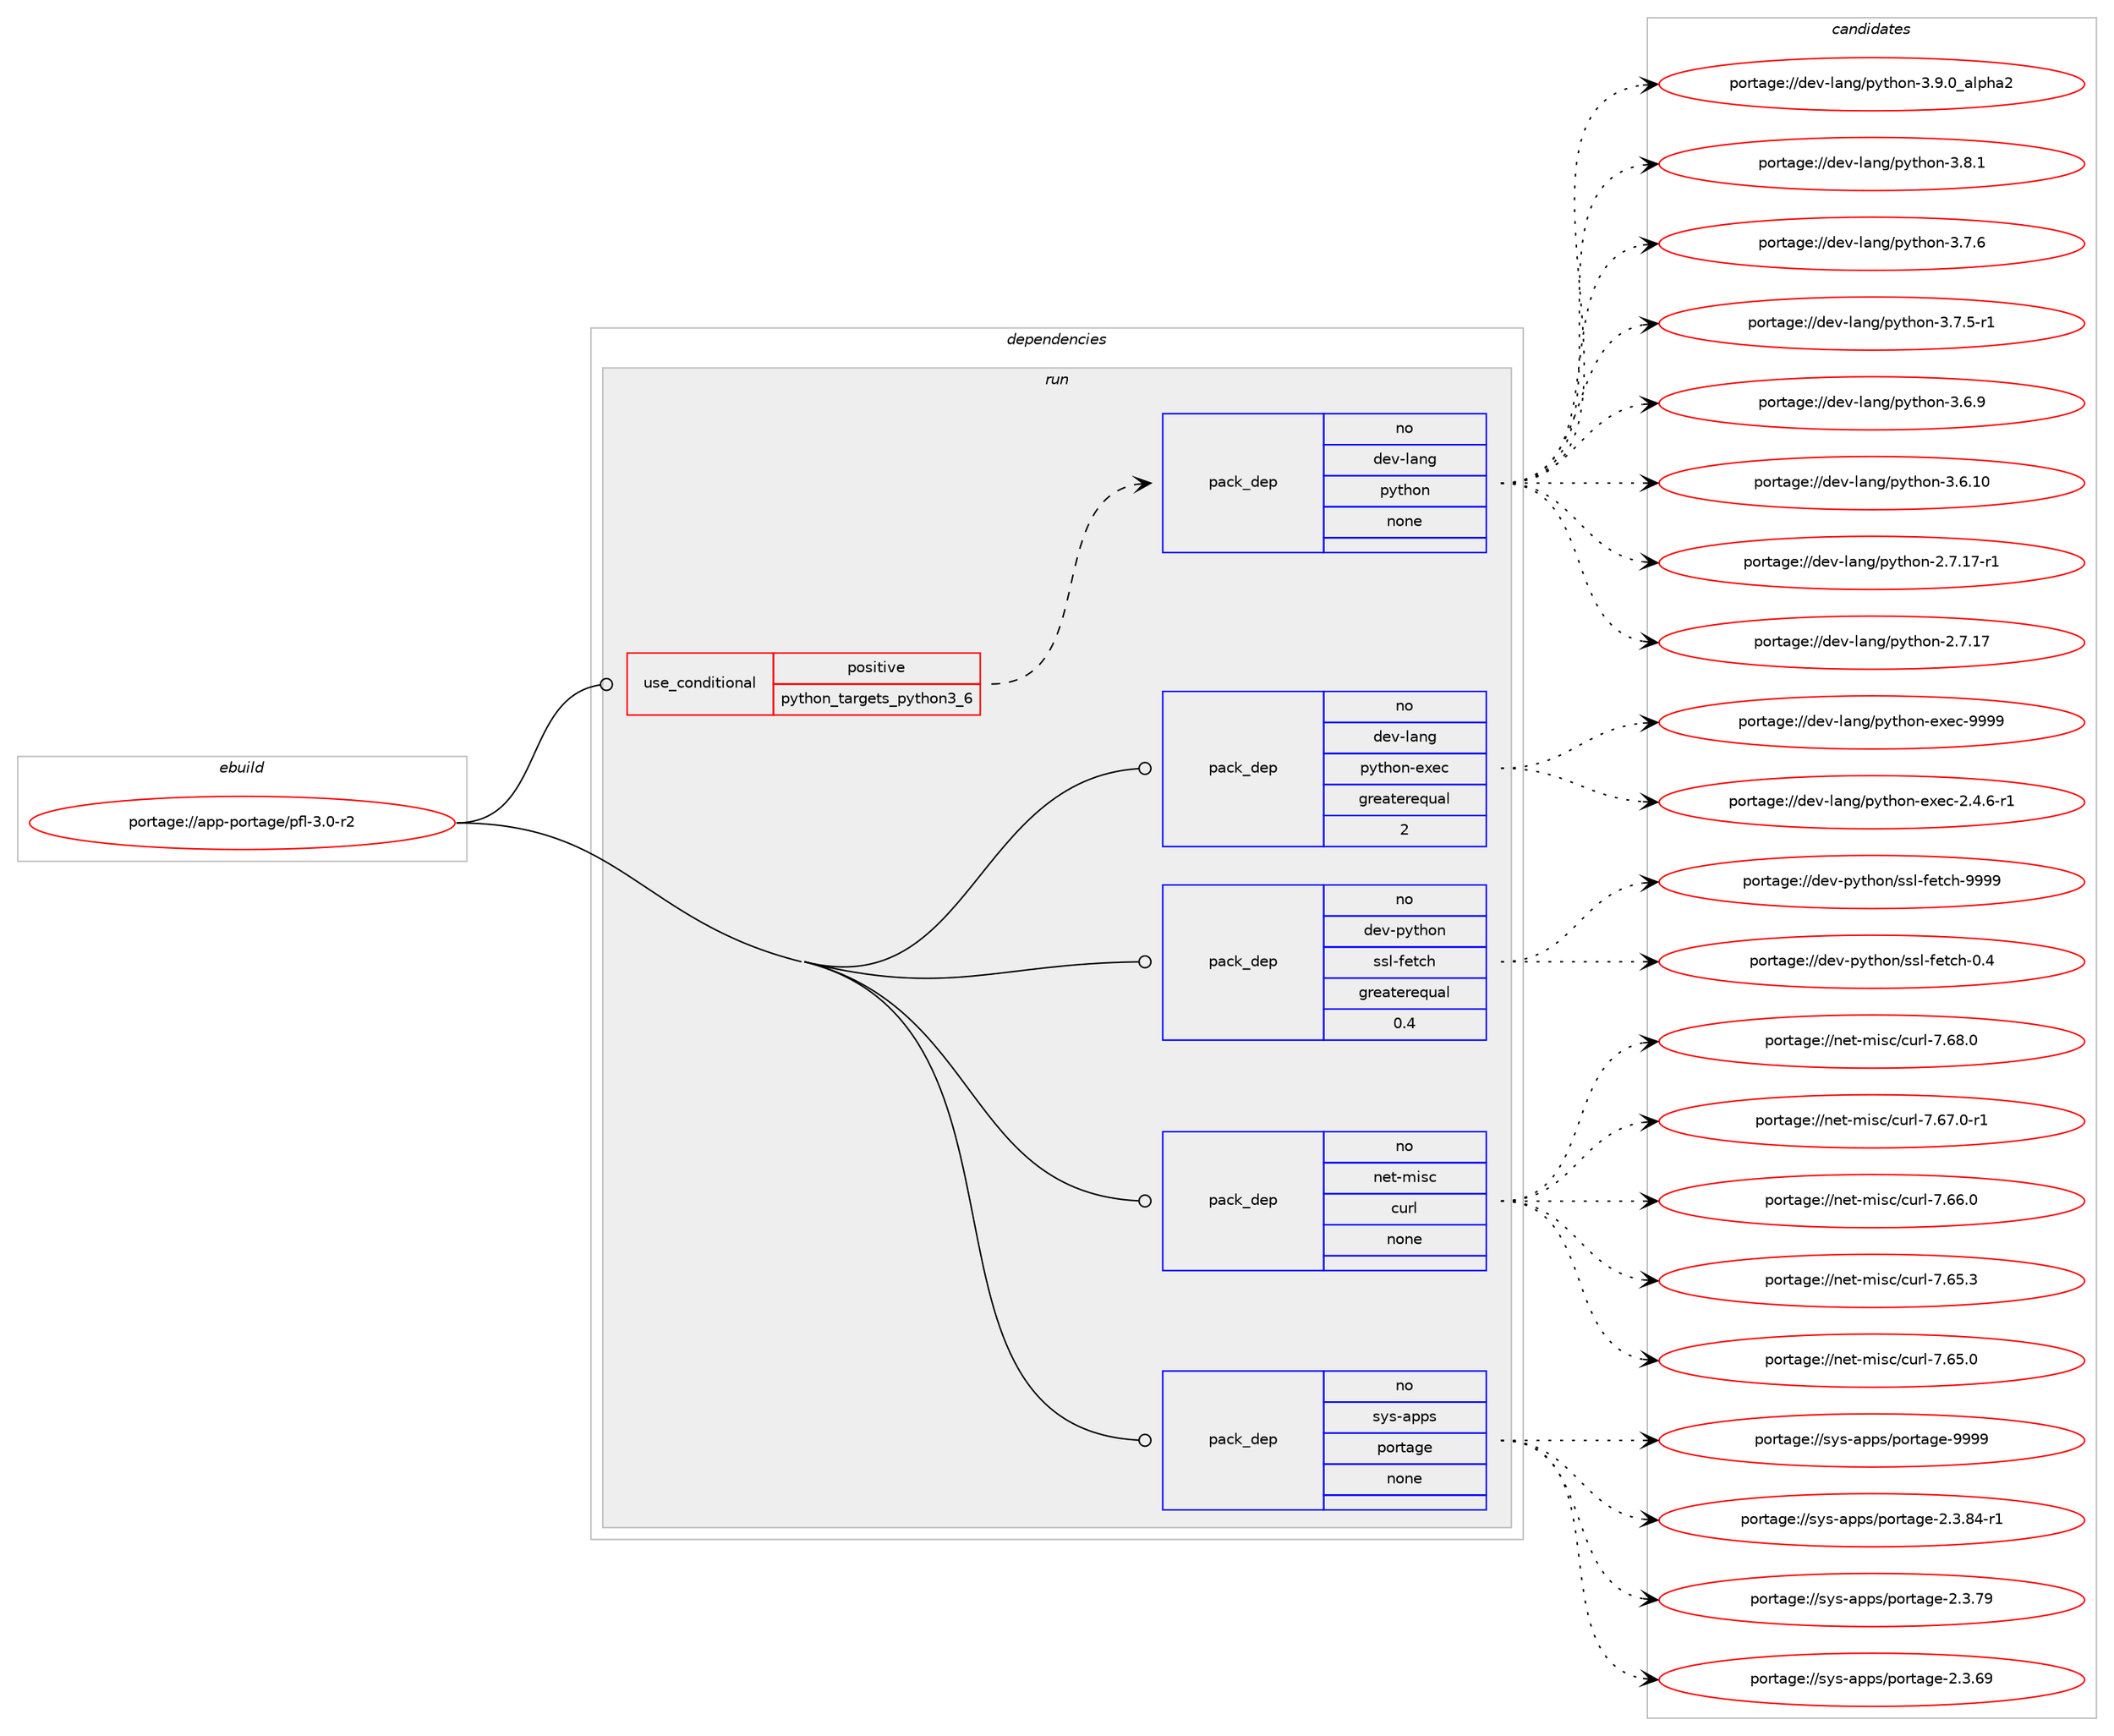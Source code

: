 digraph prolog {

# *************
# Graph options
# *************

newrank=true;
concentrate=true;
compound=true;
graph [rankdir=LR,fontname=Helvetica,fontsize=10,ranksep=1.5];#, ranksep=2.5, nodesep=0.2];
edge  [arrowhead=vee];
node  [fontname=Helvetica,fontsize=10];

# **********
# The ebuild
# **********

subgraph cluster_leftcol {
color=gray;
label=<<i>ebuild</i>>;
id [label="portage://app-portage/pfl-3.0-r2", color=red, width=4, href="../app-portage/pfl-3.0-r2.svg"];
}

# ****************
# The dependencies
# ****************

subgraph cluster_midcol {
color=gray;
label=<<i>dependencies</i>>;
subgraph cluster_compile {
fillcolor="#eeeeee";
style=filled;
label=<<i>compile</i>>;
}
subgraph cluster_compileandrun {
fillcolor="#eeeeee";
style=filled;
label=<<i>compile and run</i>>;
}
subgraph cluster_run {
fillcolor="#eeeeee";
style=filled;
label=<<i>run</i>>;
subgraph cond141098 {
dependency601272 [label=<<TABLE BORDER="0" CELLBORDER="1" CELLSPACING="0" CELLPADDING="4"><TR><TD ROWSPAN="3" CELLPADDING="10">use_conditional</TD></TR><TR><TD>positive</TD></TR><TR><TD>python_targets_python3_6</TD></TR></TABLE>>, shape=none, color=red];
subgraph pack452141 {
dependency601273 [label=<<TABLE BORDER="0" CELLBORDER="1" CELLSPACING="0" CELLPADDING="4" WIDTH="220"><TR><TD ROWSPAN="6" CELLPADDING="30">pack_dep</TD></TR><TR><TD WIDTH="110">no</TD></TR><TR><TD>dev-lang</TD></TR><TR><TD>python</TD></TR><TR><TD>none</TD></TR><TR><TD></TD></TR></TABLE>>, shape=none, color=blue];
}
dependency601272:e -> dependency601273:w [weight=20,style="dashed",arrowhead="vee"];
}
id:e -> dependency601272:w [weight=20,style="solid",arrowhead="odot"];
subgraph pack452142 {
dependency601274 [label=<<TABLE BORDER="0" CELLBORDER="1" CELLSPACING="0" CELLPADDING="4" WIDTH="220"><TR><TD ROWSPAN="6" CELLPADDING="30">pack_dep</TD></TR><TR><TD WIDTH="110">no</TD></TR><TR><TD>dev-lang</TD></TR><TR><TD>python-exec</TD></TR><TR><TD>greaterequal</TD></TR><TR><TD>2</TD></TR></TABLE>>, shape=none, color=blue];
}
id:e -> dependency601274:w [weight=20,style="solid",arrowhead="odot"];
subgraph pack452143 {
dependency601275 [label=<<TABLE BORDER="0" CELLBORDER="1" CELLSPACING="0" CELLPADDING="4" WIDTH="220"><TR><TD ROWSPAN="6" CELLPADDING="30">pack_dep</TD></TR><TR><TD WIDTH="110">no</TD></TR><TR><TD>dev-python</TD></TR><TR><TD>ssl-fetch</TD></TR><TR><TD>greaterequal</TD></TR><TR><TD>0.4</TD></TR></TABLE>>, shape=none, color=blue];
}
id:e -> dependency601275:w [weight=20,style="solid",arrowhead="odot"];
subgraph pack452144 {
dependency601276 [label=<<TABLE BORDER="0" CELLBORDER="1" CELLSPACING="0" CELLPADDING="4" WIDTH="220"><TR><TD ROWSPAN="6" CELLPADDING="30">pack_dep</TD></TR><TR><TD WIDTH="110">no</TD></TR><TR><TD>net-misc</TD></TR><TR><TD>curl</TD></TR><TR><TD>none</TD></TR><TR><TD></TD></TR></TABLE>>, shape=none, color=blue];
}
id:e -> dependency601276:w [weight=20,style="solid",arrowhead="odot"];
subgraph pack452145 {
dependency601277 [label=<<TABLE BORDER="0" CELLBORDER="1" CELLSPACING="0" CELLPADDING="4" WIDTH="220"><TR><TD ROWSPAN="6" CELLPADDING="30">pack_dep</TD></TR><TR><TD WIDTH="110">no</TD></TR><TR><TD>sys-apps</TD></TR><TR><TD>portage</TD></TR><TR><TD>none</TD></TR><TR><TD></TD></TR></TABLE>>, shape=none, color=blue];
}
id:e -> dependency601277:w [weight=20,style="solid",arrowhead="odot"];
}
}

# **************
# The candidates
# **************

subgraph cluster_choices {
rank=same;
color=gray;
label=<<i>candidates</i>>;

subgraph choice452141 {
color=black;
nodesep=1;
choice10010111845108971101034711212111610411111045514657464895971081121049750 [label="portage://dev-lang/python-3.9.0_alpha2", color=red, width=4,href="../dev-lang/python-3.9.0_alpha2.svg"];
choice100101118451089711010347112121116104111110455146564649 [label="portage://dev-lang/python-3.8.1", color=red, width=4,href="../dev-lang/python-3.8.1.svg"];
choice100101118451089711010347112121116104111110455146554654 [label="portage://dev-lang/python-3.7.6", color=red, width=4,href="../dev-lang/python-3.7.6.svg"];
choice1001011184510897110103471121211161041111104551465546534511449 [label="portage://dev-lang/python-3.7.5-r1", color=red, width=4,href="../dev-lang/python-3.7.5-r1.svg"];
choice100101118451089711010347112121116104111110455146544657 [label="portage://dev-lang/python-3.6.9", color=red, width=4,href="../dev-lang/python-3.6.9.svg"];
choice10010111845108971101034711212111610411111045514654464948 [label="portage://dev-lang/python-3.6.10", color=red, width=4,href="../dev-lang/python-3.6.10.svg"];
choice100101118451089711010347112121116104111110455046554649554511449 [label="portage://dev-lang/python-2.7.17-r1", color=red, width=4,href="../dev-lang/python-2.7.17-r1.svg"];
choice10010111845108971101034711212111610411111045504655464955 [label="portage://dev-lang/python-2.7.17", color=red, width=4,href="../dev-lang/python-2.7.17.svg"];
dependency601273:e -> choice10010111845108971101034711212111610411111045514657464895971081121049750:w [style=dotted,weight="100"];
dependency601273:e -> choice100101118451089711010347112121116104111110455146564649:w [style=dotted,weight="100"];
dependency601273:e -> choice100101118451089711010347112121116104111110455146554654:w [style=dotted,weight="100"];
dependency601273:e -> choice1001011184510897110103471121211161041111104551465546534511449:w [style=dotted,weight="100"];
dependency601273:e -> choice100101118451089711010347112121116104111110455146544657:w [style=dotted,weight="100"];
dependency601273:e -> choice10010111845108971101034711212111610411111045514654464948:w [style=dotted,weight="100"];
dependency601273:e -> choice100101118451089711010347112121116104111110455046554649554511449:w [style=dotted,weight="100"];
dependency601273:e -> choice10010111845108971101034711212111610411111045504655464955:w [style=dotted,weight="100"];
}
subgraph choice452142 {
color=black;
nodesep=1;
choice10010111845108971101034711212111610411111045101120101994557575757 [label="portage://dev-lang/python-exec-9999", color=red, width=4,href="../dev-lang/python-exec-9999.svg"];
choice10010111845108971101034711212111610411111045101120101994550465246544511449 [label="portage://dev-lang/python-exec-2.4.6-r1", color=red, width=4,href="../dev-lang/python-exec-2.4.6-r1.svg"];
dependency601274:e -> choice10010111845108971101034711212111610411111045101120101994557575757:w [style=dotted,weight="100"];
dependency601274:e -> choice10010111845108971101034711212111610411111045101120101994550465246544511449:w [style=dotted,weight="100"];
}
subgraph choice452143 {
color=black;
nodesep=1;
choice100101118451121211161041111104711511510845102101116991044557575757 [label="portage://dev-python/ssl-fetch-9999", color=red, width=4,href="../dev-python/ssl-fetch-9999.svg"];
choice1001011184511212111610411111047115115108451021011169910445484652 [label="portage://dev-python/ssl-fetch-0.4", color=red, width=4,href="../dev-python/ssl-fetch-0.4.svg"];
dependency601275:e -> choice100101118451121211161041111104711511510845102101116991044557575757:w [style=dotted,weight="100"];
dependency601275:e -> choice1001011184511212111610411111047115115108451021011169910445484652:w [style=dotted,weight="100"];
}
subgraph choice452144 {
color=black;
nodesep=1;
choice1101011164510910511599479911711410845554654564648 [label="portage://net-misc/curl-7.68.0", color=red, width=4,href="../net-misc/curl-7.68.0.svg"];
choice11010111645109105115994799117114108455546545546484511449 [label="portage://net-misc/curl-7.67.0-r1", color=red, width=4,href="../net-misc/curl-7.67.0-r1.svg"];
choice1101011164510910511599479911711410845554654544648 [label="portage://net-misc/curl-7.66.0", color=red, width=4,href="../net-misc/curl-7.66.0.svg"];
choice1101011164510910511599479911711410845554654534651 [label="portage://net-misc/curl-7.65.3", color=red, width=4,href="../net-misc/curl-7.65.3.svg"];
choice1101011164510910511599479911711410845554654534648 [label="portage://net-misc/curl-7.65.0", color=red, width=4,href="../net-misc/curl-7.65.0.svg"];
dependency601276:e -> choice1101011164510910511599479911711410845554654564648:w [style=dotted,weight="100"];
dependency601276:e -> choice11010111645109105115994799117114108455546545546484511449:w [style=dotted,weight="100"];
dependency601276:e -> choice1101011164510910511599479911711410845554654544648:w [style=dotted,weight="100"];
dependency601276:e -> choice1101011164510910511599479911711410845554654534651:w [style=dotted,weight="100"];
dependency601276:e -> choice1101011164510910511599479911711410845554654534648:w [style=dotted,weight="100"];
}
subgraph choice452145 {
color=black;
nodesep=1;
choice115121115459711211211547112111114116971031014557575757 [label="portage://sys-apps/portage-9999", color=red, width=4,href="../sys-apps/portage-9999.svg"];
choice11512111545971121121154711211111411697103101455046514656524511449 [label="portage://sys-apps/portage-2.3.84-r1", color=red, width=4,href="../sys-apps/portage-2.3.84-r1.svg"];
choice1151211154597112112115471121111141169710310145504651465557 [label="portage://sys-apps/portage-2.3.79", color=red, width=4,href="../sys-apps/portage-2.3.79.svg"];
choice1151211154597112112115471121111141169710310145504651465457 [label="portage://sys-apps/portage-2.3.69", color=red, width=4,href="../sys-apps/portage-2.3.69.svg"];
dependency601277:e -> choice115121115459711211211547112111114116971031014557575757:w [style=dotted,weight="100"];
dependency601277:e -> choice11512111545971121121154711211111411697103101455046514656524511449:w [style=dotted,weight="100"];
dependency601277:e -> choice1151211154597112112115471121111141169710310145504651465557:w [style=dotted,weight="100"];
dependency601277:e -> choice1151211154597112112115471121111141169710310145504651465457:w [style=dotted,weight="100"];
}
}

}
